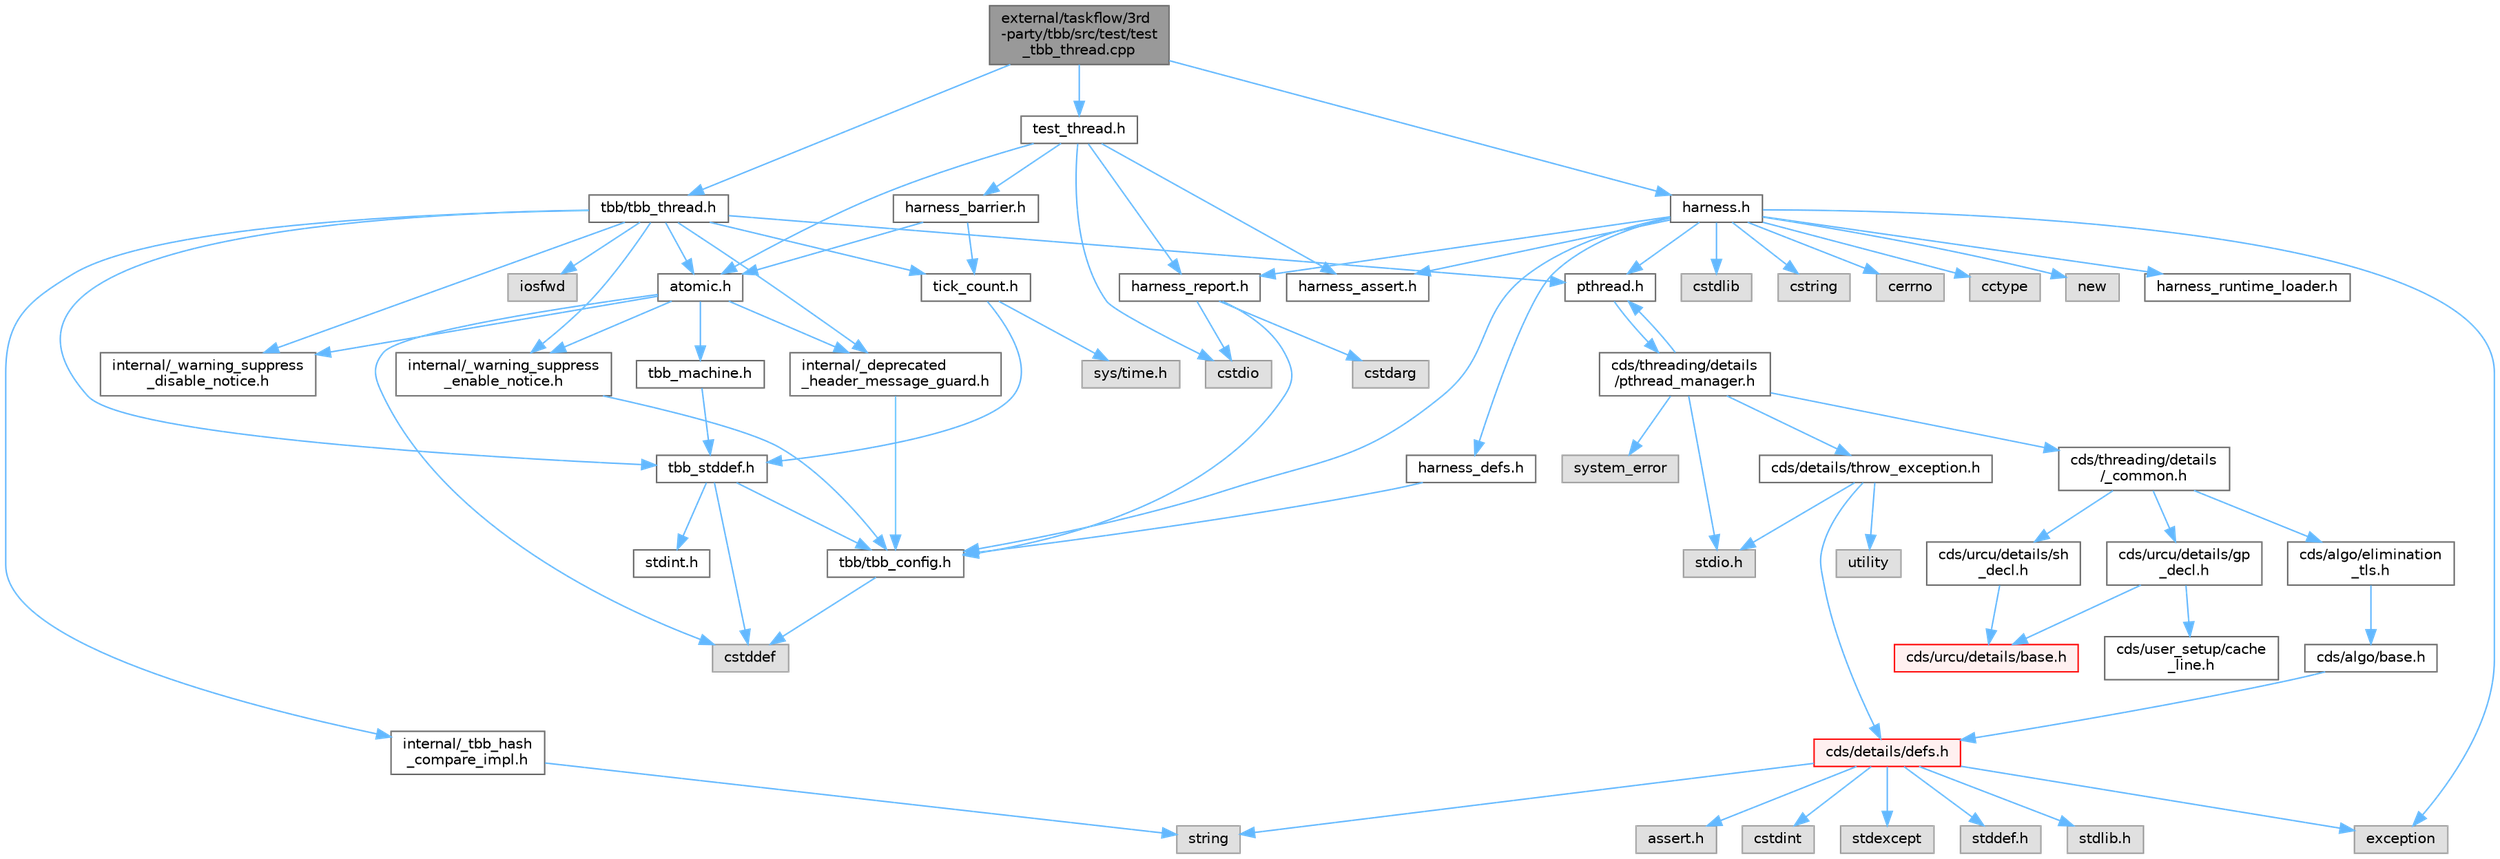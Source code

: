 digraph "external/taskflow/3rd-party/tbb/src/test/test_tbb_thread.cpp"
{
 // LATEX_PDF_SIZE
  bgcolor="transparent";
  edge [fontname=Helvetica,fontsize=10,labelfontname=Helvetica,labelfontsize=10];
  node [fontname=Helvetica,fontsize=10,shape=box,height=0.2,width=0.4];
  Node1 [id="Node000001",label="external/taskflow/3rd\l-party/tbb/src/test/test\l_tbb_thread.cpp",height=0.2,width=0.4,color="gray40", fillcolor="grey60", style="filled", fontcolor="black",tooltip=" "];
  Node1 -> Node2 [id="edge1_Node000001_Node000002",color="steelblue1",style="solid",tooltip=" "];
  Node2 [id="Node000002",label="tbb/tbb_thread.h",height=0.2,width=0.4,color="grey40", fillcolor="white", style="filled",URL="$tbb__thread_8h.html",tooltip=" "];
  Node2 -> Node3 [id="edge2_Node000002_Node000003",color="steelblue1",style="solid",tooltip=" "];
  Node3 [id="Node000003",label="internal/_deprecated\l_header_message_guard.h",height=0.2,width=0.4,color="grey40", fillcolor="white", style="filled",URL="$__deprecated__header__message__guard_8h.html",tooltip=" "];
  Node3 -> Node4 [id="edge3_Node000003_Node000004",color="steelblue1",style="solid",tooltip=" "];
  Node4 [id="Node000004",label="tbb/tbb_config.h",height=0.2,width=0.4,color="grey40", fillcolor="white", style="filled",URL="$tbb__config_8h.html",tooltip=" "];
  Node4 -> Node5 [id="edge4_Node000004_Node000005",color="steelblue1",style="solid",tooltip=" "];
  Node5 [id="Node000005",label="cstddef",height=0.2,width=0.4,color="grey60", fillcolor="#E0E0E0", style="filled",tooltip=" "];
  Node2 -> Node6 [id="edge5_Node000002_Node000006",color="steelblue1",style="solid",tooltip=" "];
  Node6 [id="Node000006",label="internal/_warning_suppress\l_enable_notice.h",height=0.2,width=0.4,color="grey40", fillcolor="white", style="filled",URL="$__warning__suppress__enable__notice_8h.html",tooltip=" "];
  Node6 -> Node4 [id="edge6_Node000006_Node000004",color="steelblue1",style="solid",tooltip=" "];
  Node2 -> Node7 [id="edge7_Node000002_Node000007",color="steelblue1",style="solid",tooltip=" "];
  Node7 [id="Node000007",label="tbb_stddef.h",height=0.2,width=0.4,color="grey40", fillcolor="white", style="filled",URL="$tbb__stddef_8h.html",tooltip=" "];
  Node7 -> Node4 [id="edge8_Node000007_Node000004",color="steelblue1",style="solid",tooltip=" "];
  Node7 -> Node5 [id="edge9_Node000007_Node000005",color="steelblue1",style="solid",tooltip=" "];
  Node7 -> Node8 [id="edge10_Node000007_Node000008",color="steelblue1",style="solid",tooltip=" "];
  Node8 [id="Node000008",label="stdint.h",height=0.2,width=0.4,color="grey40", fillcolor="white", style="filled",URL="$stdint_8h.html",tooltip=" "];
  Node2 -> Node9 [id="edge11_Node000002_Node000009",color="steelblue1",style="solid",tooltip=" "];
  Node9 [id="Node000009",label="pthread.h",height=0.2,width=0.4,color="grey40", fillcolor="white", style="filled",URL="$pthread_8h.html",tooltip=" "];
  Node9 -> Node10 [id="edge12_Node000009_Node000010",color="steelblue1",style="solid",tooltip=" "];
  Node10 [id="Node000010",label="cds/threading/details\l/pthread_manager.h",height=0.2,width=0.4,color="grey40", fillcolor="white", style="filled",URL="$pthread__manager_8h.html",tooltip=" "];
  Node10 -> Node11 [id="edge13_Node000010_Node000011",color="steelblue1",style="solid",tooltip=" "];
  Node11 [id="Node000011",label="system_error",height=0.2,width=0.4,color="grey60", fillcolor="#E0E0E0", style="filled",tooltip=" "];
  Node10 -> Node12 [id="edge14_Node000010_Node000012",color="steelblue1",style="solid",tooltip=" "];
  Node12 [id="Node000012",label="stdio.h",height=0.2,width=0.4,color="grey60", fillcolor="#E0E0E0", style="filled",tooltip=" "];
  Node10 -> Node9 [id="edge15_Node000010_Node000009",color="steelblue1",style="solid",tooltip=" "];
  Node10 -> Node13 [id="edge16_Node000010_Node000013",color="steelblue1",style="solid",tooltip=" "];
  Node13 [id="Node000013",label="cds/threading/details\l/_common.h",height=0.2,width=0.4,color="grey40", fillcolor="white", style="filled",URL="$__common_8h.html",tooltip=" "];
  Node13 -> Node14 [id="edge17_Node000013_Node000014",color="steelblue1",style="solid",tooltip=" "];
  Node14 [id="Node000014",label="cds/urcu/details/gp\l_decl.h",height=0.2,width=0.4,color="grey40", fillcolor="white", style="filled",URL="$gp__decl_8h.html",tooltip=" "];
  Node14 -> Node15 [id="edge18_Node000014_Node000015",color="steelblue1",style="solid",tooltip=" "];
  Node15 [id="Node000015",label="cds/urcu/details/base.h",height=0.2,width=0.4,color="red", fillcolor="#FFF0F0", style="filled",URL="$external_2libcds_2cds_2urcu_2details_2base_8h.html",tooltip=" "];
  Node14 -> Node30 [id="edge19_Node000014_Node000030",color="steelblue1",style="solid",tooltip=" "];
  Node30 [id="Node000030",label="cds/user_setup/cache\l_line.h",height=0.2,width=0.4,color="grey40", fillcolor="white", style="filled",URL="$cache__line_8h.html",tooltip="Cache-line size definition"];
  Node13 -> Node53 [id="edge20_Node000013_Node000053",color="steelblue1",style="solid",tooltip=" "];
  Node53 [id="Node000053",label="cds/urcu/details/sh\l_decl.h",height=0.2,width=0.4,color="grey40", fillcolor="white", style="filled",URL="$sh__decl_8h.html",tooltip=" "];
  Node53 -> Node15 [id="edge21_Node000053_Node000015",color="steelblue1",style="solid",tooltip=" "];
  Node13 -> Node54 [id="edge22_Node000013_Node000054",color="steelblue1",style="solid",tooltip=" "];
  Node54 [id="Node000054",label="cds/algo/elimination\l_tls.h",height=0.2,width=0.4,color="grey40", fillcolor="white", style="filled",URL="$elimination__tls_8h.html",tooltip=" "];
  Node54 -> Node55 [id="edge23_Node000054_Node000055",color="steelblue1",style="solid",tooltip=" "];
  Node55 [id="Node000055",label="cds/algo/base.h",height=0.2,width=0.4,color="grey40", fillcolor="white", style="filled",URL="$external_2libcds_2cds_2algo_2base_8h.html",tooltip=" "];
  Node55 -> Node17 [id="edge24_Node000055_Node000017",color="steelblue1",style="solid",tooltip=" "];
  Node17 [id="Node000017",label="cds/details/defs.h",height=0.2,width=0.4,color="red", fillcolor="#FFF0F0", style="filled",URL="$details_2defs_8h.html",tooltip=" "];
  Node17 -> Node18 [id="edge25_Node000017_Node000018",color="steelblue1",style="solid",tooltip=" "];
  Node18 [id="Node000018",label="stddef.h",height=0.2,width=0.4,color="grey60", fillcolor="#E0E0E0", style="filled",tooltip=" "];
  Node17 -> Node19 [id="edge26_Node000017_Node000019",color="steelblue1",style="solid",tooltip=" "];
  Node19 [id="Node000019",label="stdlib.h",height=0.2,width=0.4,color="grey60", fillcolor="#E0E0E0", style="filled",tooltip=" "];
  Node17 -> Node20 [id="edge27_Node000017_Node000020",color="steelblue1",style="solid",tooltip=" "];
  Node20 [id="Node000020",label="assert.h",height=0.2,width=0.4,color="grey60", fillcolor="#E0E0E0", style="filled",tooltip=" "];
  Node17 -> Node21 [id="edge28_Node000017_Node000021",color="steelblue1",style="solid",tooltip=" "];
  Node21 [id="Node000021",label="cstdint",height=0.2,width=0.4,color="grey60", fillcolor="#E0E0E0", style="filled",tooltip=" "];
  Node17 -> Node22 [id="edge29_Node000017_Node000022",color="steelblue1",style="solid",tooltip=" "];
  Node22 [id="Node000022",label="exception",height=0.2,width=0.4,color="grey60", fillcolor="#E0E0E0", style="filled",tooltip=" "];
  Node17 -> Node23 [id="edge30_Node000017_Node000023",color="steelblue1",style="solid",tooltip=" "];
  Node23 [id="Node000023",label="stdexcept",height=0.2,width=0.4,color="grey60", fillcolor="#E0E0E0", style="filled",tooltip=" "];
  Node17 -> Node24 [id="edge31_Node000017_Node000024",color="steelblue1",style="solid",tooltip=" "];
  Node24 [id="Node000024",label="string",height=0.2,width=0.4,color="grey60", fillcolor="#E0E0E0", style="filled",tooltip=" "];
  Node10 -> Node47 [id="edge32_Node000010_Node000047",color="steelblue1",style="solid",tooltip=" "];
  Node47 [id="Node000047",label="cds/details/throw_exception.h",height=0.2,width=0.4,color="grey40", fillcolor="white", style="filled",URL="$throw__exception_8h.html",tooltip=" "];
  Node47 -> Node17 [id="edge33_Node000047_Node000017",color="steelblue1",style="solid",tooltip=" "];
  Node47 -> Node12 [id="edge34_Node000047_Node000012",color="steelblue1",style="solid",tooltip=" "];
  Node47 -> Node48 [id="edge35_Node000047_Node000048",color="steelblue1",style="solid",tooltip=" "];
  Node48 [id="Node000048",label="utility",height=0.2,width=0.4,color="grey60", fillcolor="#E0E0E0", style="filled",tooltip=" "];
  Node2 -> Node56 [id="edge36_Node000002_Node000056",color="steelblue1",style="solid",tooltip=" "];
  Node56 [id="Node000056",label="atomic.h",height=0.2,width=0.4,color="grey40", fillcolor="white", style="filled",URL="$external_2taskflow_23rd-party_2tbb_2include_2tbb_2atomic_8h.html",tooltip=" "];
  Node56 -> Node3 [id="edge37_Node000056_Node000003",color="steelblue1",style="solid",tooltip=" "];
  Node56 -> Node6 [id="edge38_Node000056_Node000006",color="steelblue1",style="solid",tooltip=" "];
  Node56 -> Node5 [id="edge39_Node000056_Node000005",color="steelblue1",style="solid",tooltip=" "];
  Node56 -> Node57 [id="edge40_Node000056_Node000057",color="steelblue1",style="solid",tooltip=" "];
  Node57 [id="Node000057",label="tbb_machine.h",height=0.2,width=0.4,color="grey40", fillcolor="white", style="filled",URL="$tbb__machine_8h.html",tooltip=" "];
  Node57 -> Node7 [id="edge41_Node000057_Node000007",color="steelblue1",style="solid",tooltip=" "];
  Node56 -> Node58 [id="edge42_Node000056_Node000058",color="steelblue1",style="solid",tooltip=" "];
  Node58 [id="Node000058",label="internal/_warning_suppress\l_disable_notice.h",height=0.2,width=0.4,color="grey40", fillcolor="white", style="filled",URL="$__warning__suppress__disable__notice_8h.html",tooltip=" "];
  Node2 -> Node59 [id="edge43_Node000002_Node000059",color="steelblue1",style="solid",tooltip=" "];
  Node59 [id="Node000059",label="internal/_tbb_hash\l_compare_impl.h",height=0.2,width=0.4,color="grey40", fillcolor="white", style="filled",URL="$__tbb__hash__compare__impl_8h.html",tooltip=" "];
  Node59 -> Node24 [id="edge44_Node000059_Node000024",color="steelblue1",style="solid",tooltip=" "];
  Node2 -> Node60 [id="edge45_Node000002_Node000060",color="steelblue1",style="solid",tooltip=" "];
  Node60 [id="Node000060",label="tick_count.h",height=0.2,width=0.4,color="grey40", fillcolor="white", style="filled",URL="$tick__count_8h.html",tooltip=" "];
  Node60 -> Node7 [id="edge46_Node000060_Node000007",color="steelblue1",style="solid",tooltip=" "];
  Node60 -> Node61 [id="edge47_Node000060_Node000061",color="steelblue1",style="solid",tooltip=" "];
  Node61 [id="Node000061",label="sys/time.h",height=0.2,width=0.4,color="grey60", fillcolor="#E0E0E0", style="filled",tooltip=" "];
  Node2 -> Node62 [id="edge48_Node000002_Node000062",color="steelblue1",style="solid",tooltip=" "];
  Node62 [id="Node000062",label="iosfwd",height=0.2,width=0.4,color="grey60", fillcolor="#E0E0E0", style="filled",tooltip=" "];
  Node2 -> Node58 [id="edge49_Node000002_Node000058",color="steelblue1",style="solid",tooltip=" "];
  Node1 -> Node63 [id="edge50_Node000001_Node000063",color="steelblue1",style="solid",tooltip=" "];
  Node63 [id="Node000063",label="test_thread.h",height=0.2,width=0.4,color="grey40", fillcolor="white", style="filled",URL="$test__thread_8h.html",tooltip=" "];
  Node63 -> Node56 [id="edge51_Node000063_Node000056",color="steelblue1",style="solid",tooltip=" "];
  Node63 -> Node64 [id="edge52_Node000063_Node000064",color="steelblue1",style="solid",tooltip=" "];
  Node64 [id="Node000064",label="harness_report.h",height=0.2,width=0.4,color="grey40", fillcolor="white", style="filled",URL="$harness__report_8h.html",tooltip=" "];
  Node64 -> Node65 [id="edge53_Node000064_Node000065",color="steelblue1",style="solid",tooltip=" "];
  Node65 [id="Node000065",label="cstdio",height=0.2,width=0.4,color="grey60", fillcolor="#E0E0E0", style="filled",tooltip=" "];
  Node64 -> Node66 [id="edge54_Node000064_Node000066",color="steelblue1",style="solid",tooltip=" "];
  Node66 [id="Node000066",label="cstdarg",height=0.2,width=0.4,color="grey60", fillcolor="#E0E0E0", style="filled",tooltip=" "];
  Node64 -> Node4 [id="edge55_Node000064_Node000004",color="steelblue1",style="solid",tooltip=" "];
  Node63 -> Node67 [id="edge56_Node000063_Node000067",color="steelblue1",style="solid",tooltip=" "];
  Node67 [id="Node000067",label="harness_assert.h",height=0.2,width=0.4,color="grey40", fillcolor="white", style="filled",URL="$harness__assert_8h.html",tooltip=" "];
  Node63 -> Node68 [id="edge57_Node000063_Node000068",color="steelblue1",style="solid",tooltip=" "];
  Node68 [id="Node000068",label="harness_barrier.h",height=0.2,width=0.4,color="grey40", fillcolor="white", style="filled",URL="$harness__barrier_8h.html",tooltip=" "];
  Node68 -> Node56 [id="edge58_Node000068_Node000056",color="steelblue1",style="solid",tooltip=" "];
  Node68 -> Node60 [id="edge59_Node000068_Node000060",color="steelblue1",style="solid",tooltip=" "];
  Node63 -> Node65 [id="edge60_Node000063_Node000065",color="steelblue1",style="solid",tooltip=" "];
  Node1 -> Node69 [id="edge61_Node000001_Node000069",color="steelblue1",style="solid",tooltip=" "];
  Node69 [id="Node000069",label="harness.h",height=0.2,width=0.4,color="grey40", fillcolor="white", style="filled",URL="$harness_8h.html",tooltip=" "];
  Node69 -> Node4 [id="edge62_Node000069_Node000004",color="steelblue1",style="solid",tooltip=" "];
  Node69 -> Node70 [id="edge63_Node000069_Node000070",color="steelblue1",style="solid",tooltip=" "];
  Node70 [id="Node000070",label="harness_defs.h",height=0.2,width=0.4,color="grey40", fillcolor="white", style="filled",URL="$harness__defs_8h.html",tooltip=" "];
  Node70 -> Node4 [id="edge64_Node000070_Node000004",color="steelblue1",style="solid",tooltip=" "];
  Node69 -> Node46 [id="edge65_Node000069_Node000046",color="steelblue1",style="solid",tooltip=" "];
  Node46 [id="Node000046",label="cstdlib",height=0.2,width=0.4,color="grey60", fillcolor="#E0E0E0", style="filled",tooltip=" "];
  Node69 -> Node71 [id="edge66_Node000069_Node000071",color="steelblue1",style="solid",tooltip=" "];
  Node71 [id="Node000071",label="cstring",height=0.2,width=0.4,color="grey60", fillcolor="#E0E0E0", style="filled",tooltip=" "];
  Node69 -> Node72 [id="edge67_Node000069_Node000072",color="steelblue1",style="solid",tooltip=" "];
  Node72 [id="Node000072",label="cerrno",height=0.2,width=0.4,color="grey60", fillcolor="#E0E0E0", style="filled",tooltip=" "];
  Node69 -> Node73 [id="edge68_Node000069_Node000073",color="steelblue1",style="solid",tooltip=" "];
  Node73 [id="Node000073",label="cctype",height=0.2,width=0.4,color="grey60", fillcolor="#E0E0E0", style="filled",tooltip=" "];
  Node69 -> Node74 [id="edge69_Node000069_Node000074",color="steelblue1",style="solid",tooltip=" "];
  Node74 [id="Node000074",label="new",height=0.2,width=0.4,color="grey60", fillcolor="#E0E0E0", style="filled",tooltip=" "];
  Node69 -> Node9 [id="edge70_Node000069_Node000009",color="steelblue1",style="solid",tooltip=" "];
  Node69 -> Node75 [id="edge71_Node000069_Node000075",color="steelblue1",style="solid",tooltip=" "];
  Node75 [id="Node000075",label="harness_runtime_loader.h",height=0.2,width=0.4,color="grey40", fillcolor="white", style="filled",URL="$harness__runtime__loader_8h.html",tooltip=" "];
  Node69 -> Node64 [id="edge72_Node000069_Node000064",color="steelblue1",style="solid",tooltip=" "];
  Node69 -> Node22 [id="edge73_Node000069_Node000022",color="steelblue1",style="solid",tooltip=" "];
  Node69 -> Node67 [id="edge74_Node000069_Node000067",color="steelblue1",style="solid",tooltip=" "];
}
